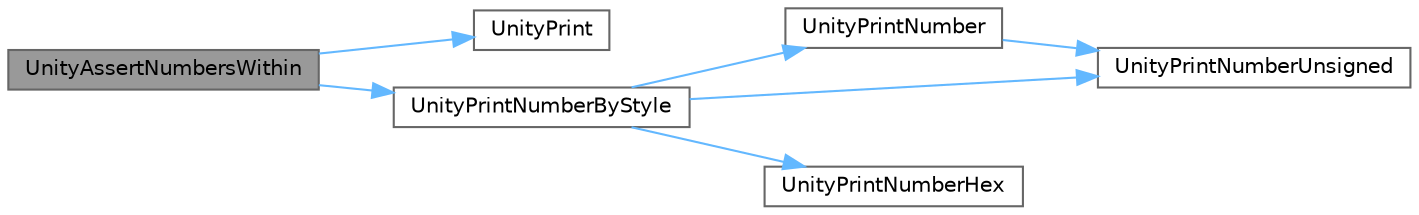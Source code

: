 digraph "UnityAssertNumbersWithin"
{
 // LATEX_PDF_SIZE
  bgcolor="transparent";
  edge [fontname=Helvetica,fontsize=10,labelfontname=Helvetica,labelfontsize=10];
  node [fontname=Helvetica,fontsize=10,shape=box,height=0.2,width=0.4];
  rankdir="LR";
  Node1 [label="UnityAssertNumbersWithin",height=0.2,width=0.4,color="gray40", fillcolor="grey60", style="filled", fontcolor="black",tooltip=" "];
  Node1 -> Node2 [color="steelblue1",style="solid"];
  Node2 [label="UnityPrint",height=0.2,width=0.4,color="grey40", fillcolor="white", style="filled",URL="$unity_8c.html#accff2eb4cfd0273e8ad62c37639d3e3c",tooltip=" "];
  Node1 -> Node3 [color="steelblue1",style="solid"];
  Node3 [label="UnityPrintNumberByStyle",height=0.2,width=0.4,color="grey40", fillcolor="white", style="filled",URL="$unity_8c.html#a83c7c7072b2f0e3cce93e56960da46e7",tooltip=" "];
  Node3 -> Node4 [color="steelblue1",style="solid"];
  Node4 [label="UnityPrintNumber",height=0.2,width=0.4,color="grey40", fillcolor="white", style="filled",URL="$unity_8c.html#a644211a214ab000dcabd5582c52e0313",tooltip=" "];
  Node4 -> Node5 [color="steelblue1",style="solid"];
  Node5 [label="UnityPrintNumberUnsigned",height=0.2,width=0.4,color="grey40", fillcolor="white", style="filled",URL="$unity_8c.html#a3ef388786e9a8e769d13af2601b592dc",tooltip=" "];
  Node3 -> Node6 [color="steelblue1",style="solid"];
  Node6 [label="UnityPrintNumberHex",height=0.2,width=0.4,color="grey40", fillcolor="white", style="filled",URL="$unity_8c.html#ab5636c2c3e2d5ff0d89461e2323aa469",tooltip=" "];
  Node3 -> Node5 [color="steelblue1",style="solid"];
}
